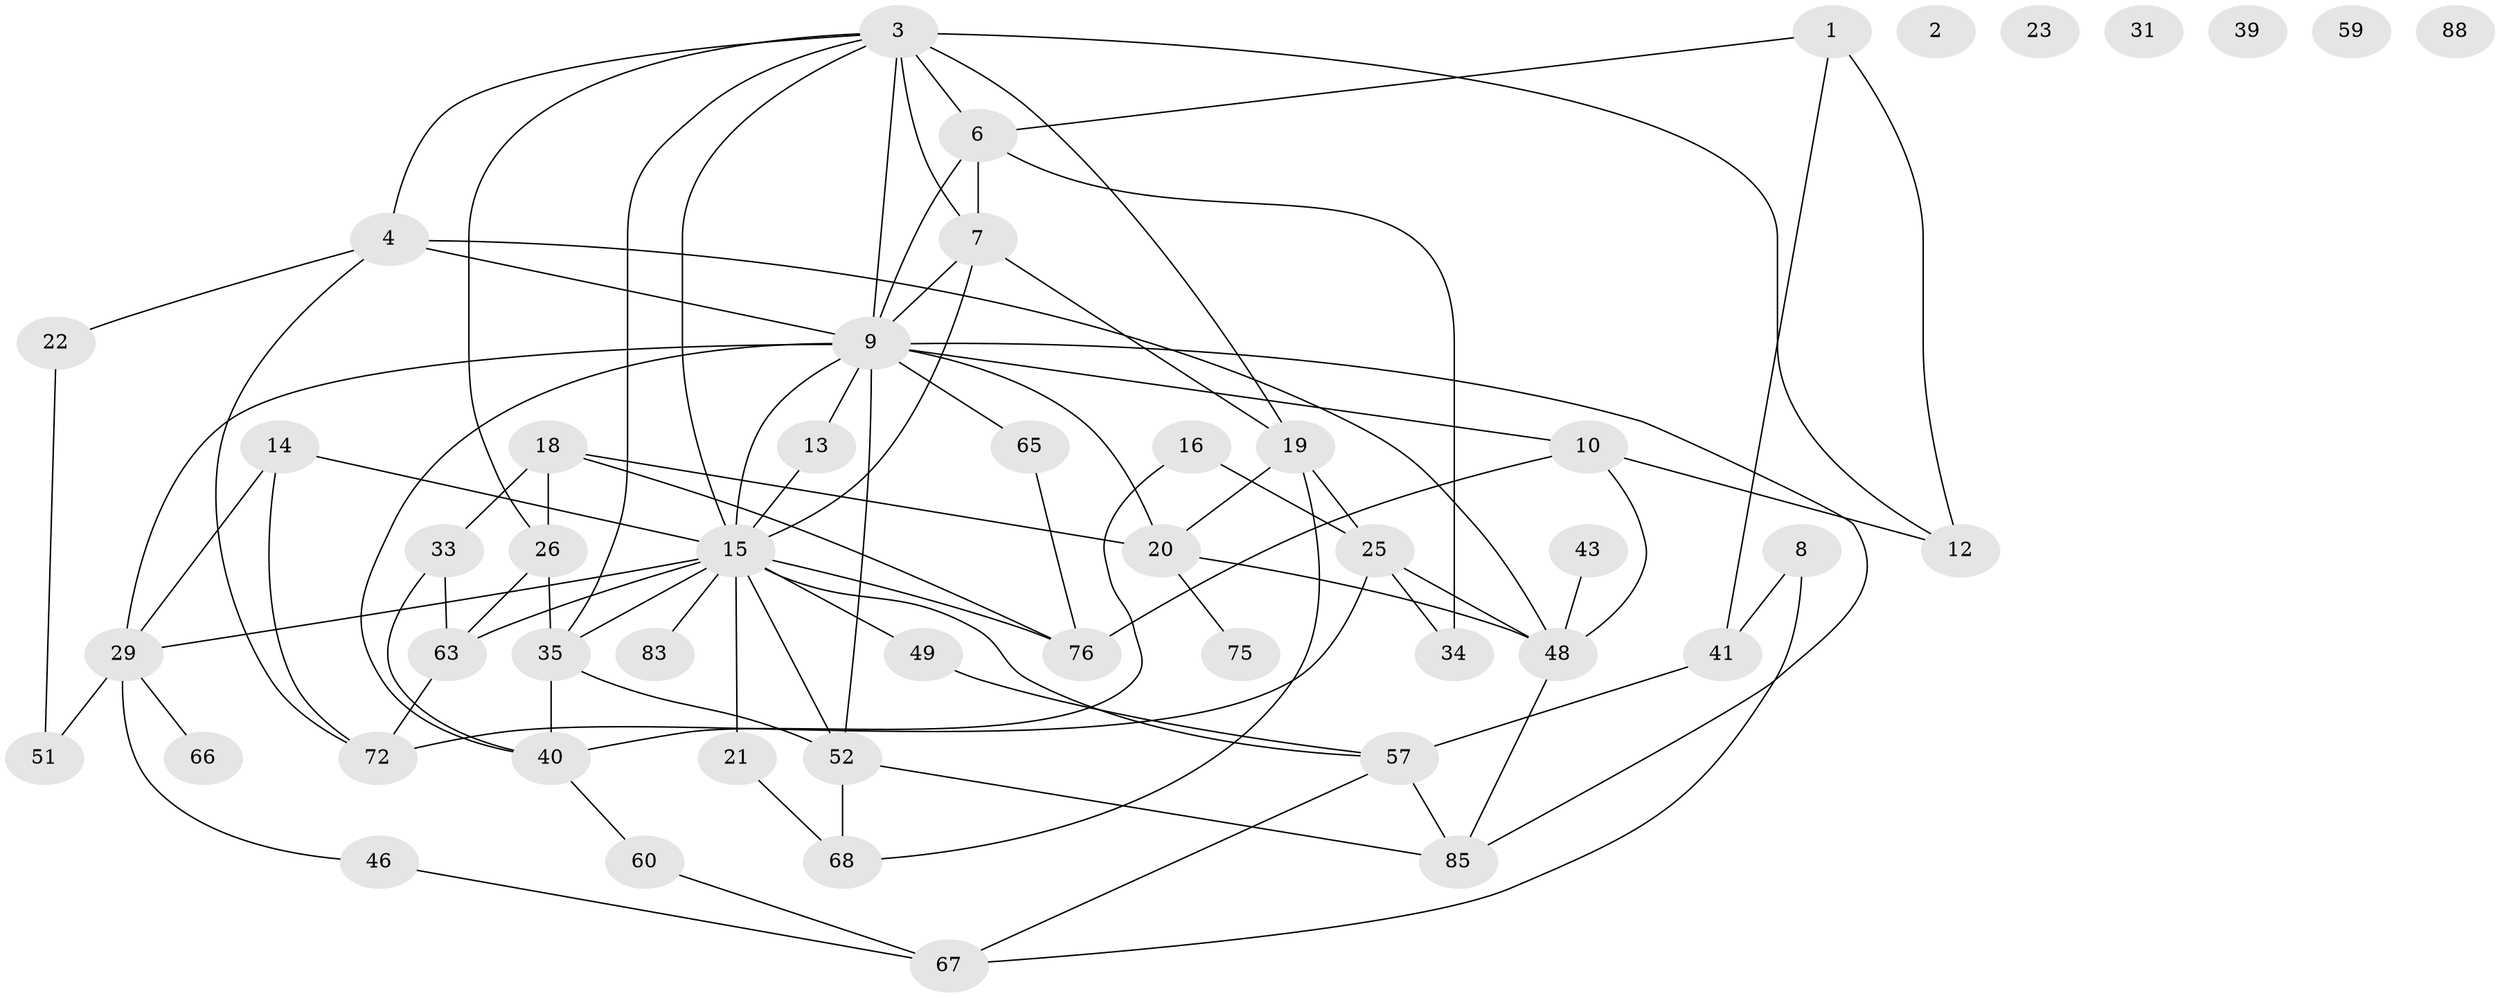 // original degree distribution, {2: 0.24752475247524752, 1: 0.2079207920792079, 3: 0.1782178217821782, 5: 0.12871287128712872, 7: 0.019801980198019802, 4: 0.1188118811881188, 0: 0.04950495049504951, 6: 0.0297029702970297, 8: 0.019801980198019802}
// Generated by graph-tools (version 1.1) at 2025/12/03/09/25 04:12:57]
// undirected, 50 vertices, 87 edges
graph export_dot {
graph [start="1"]
  node [color=gray90,style=filled];
  1 [super="+96"];
  2 [super="+37"];
  3 [super="+5+11+81"];
  4;
  6 [super="+94+89"];
  7 [super="+82"];
  8 [super="+32"];
  9 [super="+24"];
  10 [super="+87"];
  12 [super="+70"];
  13 [super="+86"];
  14 [super="+47"];
  15 [super="+30"];
  16 [super="+17"];
  18 [super="+56"];
  19 [super="+38"];
  20 [super="+55+79"];
  21;
  22 [super="+27"];
  23;
  25 [super="+62"];
  26 [super="+28"];
  29 [super="+36+50"];
  31;
  33 [super="+97+54+53"];
  34 [super="+44"];
  35 [super="+71"];
  39;
  40;
  41 [super="+64"];
  43;
  46;
  48 [super="+99"];
  49;
  51;
  52 [super="+73"];
  57;
  59;
  60;
  63;
  65;
  66;
  67;
  68;
  72;
  75 [super="+93"];
  76 [super="+84"];
  83;
  85;
  88;
  1 -- 12;
  1 -- 6;
  1 -- 41;
  3 -- 19;
  3 -- 26;
  3 -- 4;
  3 -- 35;
  3 -- 12 [weight=2];
  3 -- 9;
  3 -- 6 [weight=2];
  3 -- 7;
  3 -- 15;
  4 -- 22;
  4 -- 48;
  4 -- 72;
  4 -- 9;
  6 -- 34;
  6 -- 9;
  6 -- 7;
  7 -- 9;
  7 -- 19;
  7 -- 15;
  8 -- 67;
  8 -- 41;
  9 -- 65;
  9 -- 40;
  9 -- 10;
  9 -- 13;
  9 -- 20;
  9 -- 52;
  9 -- 85;
  9 -- 29;
  9 -- 15;
  10 -- 48;
  10 -- 12;
  10 -- 76;
  13 -- 15;
  14 -- 72;
  14 -- 29;
  14 -- 15;
  15 -- 52;
  15 -- 35;
  15 -- 76;
  15 -- 49;
  15 -- 83;
  15 -- 21;
  15 -- 57;
  15 -- 29;
  15 -- 63;
  16 -- 40;
  16 -- 25;
  18 -- 20;
  18 -- 33;
  18 -- 26;
  18 -- 76;
  19 -- 68;
  19 -- 20;
  19 -- 25;
  20 -- 48 [weight=2];
  20 -- 75;
  21 -- 68;
  22 -- 51;
  25 -- 48;
  25 -- 34;
  25 -- 72;
  26 -- 35;
  26 -- 63;
  29 -- 46;
  29 -- 51;
  29 -- 66;
  33 -- 40;
  33 -- 63;
  35 -- 40;
  35 -- 52;
  40 -- 60;
  41 -- 57;
  43 -- 48;
  46 -- 67;
  48 -- 85;
  49 -- 57;
  52 -- 68;
  52 -- 85;
  57 -- 67;
  57 -- 85;
  60 -- 67;
  63 -- 72;
  65 -- 76;
}
